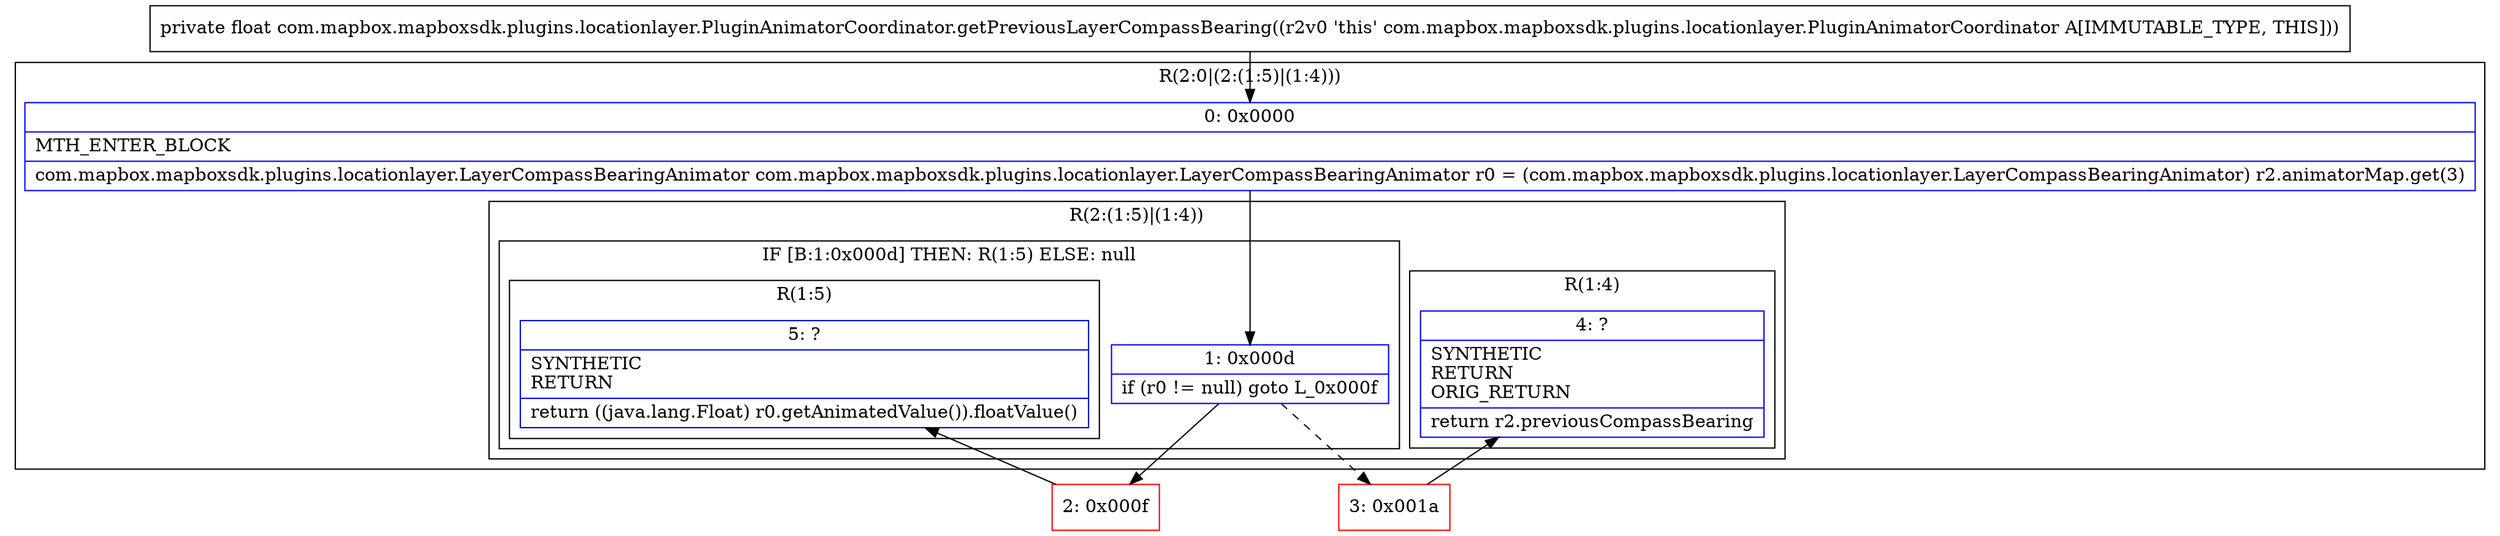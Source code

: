 digraph "CFG forcom.mapbox.mapboxsdk.plugins.locationlayer.PluginAnimatorCoordinator.getPreviousLayerCompassBearing()F" {
subgraph cluster_Region_2061007058 {
label = "R(2:0|(2:(1:5)|(1:4)))";
node [shape=record,color=blue];
Node_0 [shape=record,label="{0\:\ 0x0000|MTH_ENTER_BLOCK\l|com.mapbox.mapboxsdk.plugins.locationlayer.LayerCompassBearingAnimator com.mapbox.mapboxsdk.plugins.locationlayer.LayerCompassBearingAnimator r0 = (com.mapbox.mapboxsdk.plugins.locationlayer.LayerCompassBearingAnimator) r2.animatorMap.get(3)\l}"];
subgraph cluster_Region_190298169 {
label = "R(2:(1:5)|(1:4))";
node [shape=record,color=blue];
subgraph cluster_IfRegion_330228117 {
label = "IF [B:1:0x000d] THEN: R(1:5) ELSE: null";
node [shape=record,color=blue];
Node_1 [shape=record,label="{1\:\ 0x000d|if (r0 != null) goto L_0x000f\l}"];
subgraph cluster_Region_1139067850 {
label = "R(1:5)";
node [shape=record,color=blue];
Node_5 [shape=record,label="{5\:\ ?|SYNTHETIC\lRETURN\l|return ((java.lang.Float) r0.getAnimatedValue()).floatValue()\l}"];
}
}
subgraph cluster_Region_470674843 {
label = "R(1:4)";
node [shape=record,color=blue];
Node_4 [shape=record,label="{4\:\ ?|SYNTHETIC\lRETURN\lORIG_RETURN\l|return r2.previousCompassBearing\l}"];
}
}
}
Node_2 [shape=record,color=red,label="{2\:\ 0x000f}"];
Node_3 [shape=record,color=red,label="{3\:\ 0x001a}"];
MethodNode[shape=record,label="{private float com.mapbox.mapboxsdk.plugins.locationlayer.PluginAnimatorCoordinator.getPreviousLayerCompassBearing((r2v0 'this' com.mapbox.mapboxsdk.plugins.locationlayer.PluginAnimatorCoordinator A[IMMUTABLE_TYPE, THIS])) }"];
MethodNode -> Node_0;
Node_0 -> Node_1;
Node_1 -> Node_2;
Node_1 -> Node_3[style=dashed];
Node_2 -> Node_5;
Node_3 -> Node_4;
}

